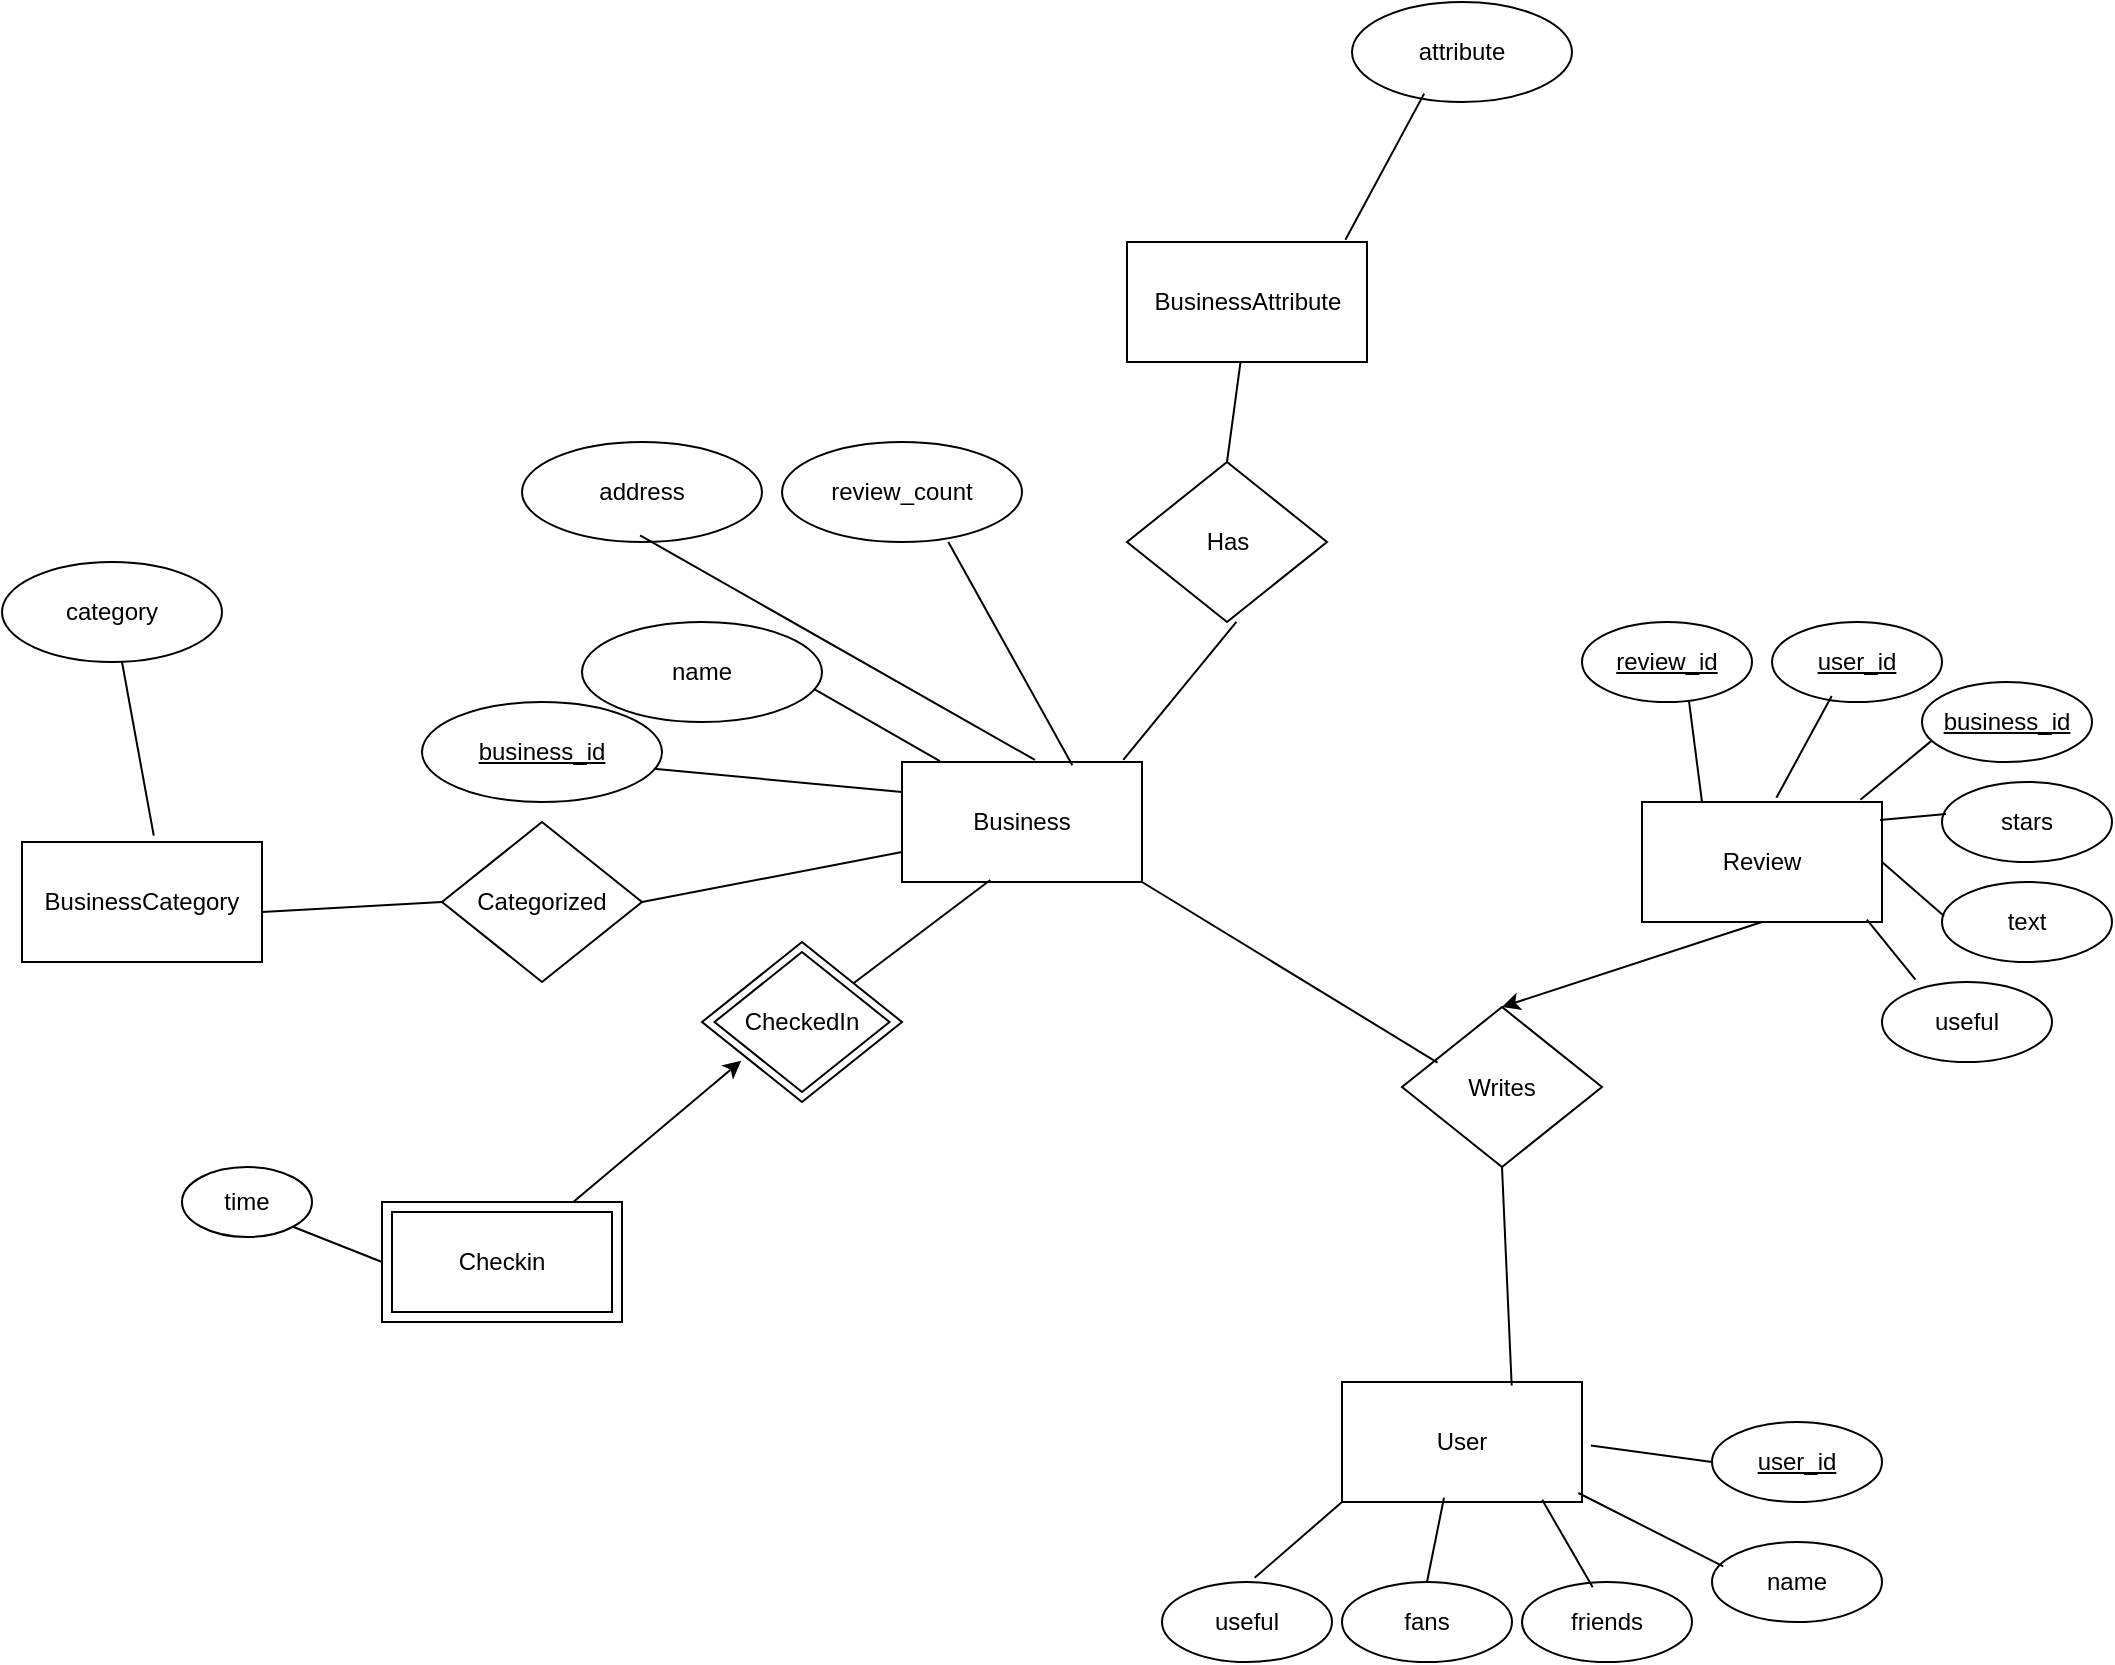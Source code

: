 <mxfile scale="1" border="0" version="24.0.4" type="device">
  <diagram id="R2lEEEUBdFMjLlhIrx00" name="Page-1">
    <mxGraphModel dx="2578" dy="2052" grid="1" gridSize="10" guides="1" tooltips="1" connect="1" arrows="1" fold="1" page="1" pageScale="1" pageWidth="850" pageHeight="1100" math="0" shadow="0" extFonts="Permanent Marker^https://fonts.googleapis.com/css?family=Permanent+Marker">
      <root>
        <mxCell id="0" />
        <mxCell id="1" parent="0" />
        <mxCell id="6Sz9yfkY1VkzW9vfDbKE-2" value="&lt;div&gt;Business&lt;/div&gt;" style="rounded=0;whiteSpace=wrap;html=1;" parent="1" vertex="1">
          <mxGeometry x="10" y="-40" width="120" height="60" as="geometry" />
        </mxCell>
        <mxCell id="6Sz9yfkY1VkzW9vfDbKE-3" value="Review" style="rounded=0;whiteSpace=wrap;html=1;" parent="1" vertex="1">
          <mxGeometry x="380" y="-20" width="120" height="60" as="geometry" />
        </mxCell>
        <mxCell id="6Sz9yfkY1VkzW9vfDbKE-4" value="User" style="rounded=0;whiteSpace=wrap;html=1;" parent="1" vertex="1">
          <mxGeometry x="230" y="270" width="120" height="60" as="geometry" />
        </mxCell>
        <mxCell id="6Sz9yfkY1VkzW9vfDbKE-5" value="&lt;div&gt;Checkin&lt;/div&gt;" style="rounded=0;whiteSpace=wrap;html=1;" parent="1" vertex="1">
          <mxGeometry x="-250" y="180" width="120" height="60" as="geometry" />
        </mxCell>
        <mxCell id="6Sz9yfkY1VkzW9vfDbKE-6" value="business_id" style="ellipse;whiteSpace=wrap;html=1;fontStyle=4" parent="1" vertex="1">
          <mxGeometry x="-230" y="-70" width="120" height="50" as="geometry" />
        </mxCell>
        <mxCell id="6Sz9yfkY1VkzW9vfDbKE-8" value="address" style="ellipse;whiteSpace=wrap;html=1;" parent="1" vertex="1">
          <mxGeometry x="-180" y="-200" width="120" height="50" as="geometry" />
        </mxCell>
        <mxCell id="6Sz9yfkY1VkzW9vfDbKE-14" value="review_count" style="ellipse;whiteSpace=wrap;html=1;" parent="1" vertex="1">
          <mxGeometry x="-50" y="-200" width="120" height="50" as="geometry" />
        </mxCell>
        <mxCell id="6Sz9yfkY1VkzW9vfDbKE-23" value="CheckedIn" style="rhombus;whiteSpace=wrap;html=1;" parent="1" vertex="1">
          <mxGeometry x="-90" y="50" width="100" height="80" as="geometry" />
        </mxCell>
        <mxCell id="6Sz9yfkY1VkzW9vfDbKE-27" value="Writes" style="rhombus;whiteSpace=wrap;html=1;" parent="1" vertex="1">
          <mxGeometry x="260" y="82.5" width="100" height="80" as="geometry" />
        </mxCell>
        <mxCell id="6Sz9yfkY1VkzW9vfDbKE-28" value="" style="endArrow=none;html=1;rounded=0;entryX=0.158;entryY=-0.007;entryDx=0;entryDy=0;exitX=0.966;exitY=0.668;exitDx=0;exitDy=0;exitPerimeter=0;entryPerimeter=0;" parent="1" target="6Sz9yfkY1VkzW9vfDbKE-2" edge="1" source="6Sz9yfkY1VkzW9vfDbKE-7">
          <mxGeometry width="50" height="50" relative="1" as="geometry">
            <mxPoint x="-110.0" y="-45" as="sourcePoint" />
            <mxPoint x="100" y="20" as="targetPoint" />
          </mxGeometry>
        </mxCell>
        <mxCell id="6Sz9yfkY1VkzW9vfDbKE-29" value="" style="endArrow=none;html=1;rounded=0;entryX=0;entryY=0.5;entryDx=0;entryDy=0;exitX=1;exitY=0.5;exitDx=0;exitDy=0;" parent="1" source="KcyRbhwUL3EpNNIwgFh8-1" edge="1">
          <mxGeometry width="50" height="50" relative="1" as="geometry">
            <mxPoint x="-100" y="15" as="sourcePoint" />
            <mxPoint x="10" y="5" as="targetPoint" />
          </mxGeometry>
        </mxCell>
        <mxCell id="6Sz9yfkY1VkzW9vfDbKE-32" value="" style="endArrow=none;html=1;rounded=0;entryX=0.71;entryY=0.028;entryDx=0;entryDy=0;exitX=0.693;exitY=0.999;exitDx=0;exitDy=0;entryPerimeter=0;exitPerimeter=0;" parent="1" source="6Sz9yfkY1VkzW9vfDbKE-14" target="6Sz9yfkY1VkzW9vfDbKE-2" edge="1">
          <mxGeometry width="50" height="50" relative="1" as="geometry">
            <mxPoint x="-30" y="-93" as="sourcePoint" />
            <mxPoint x="103" y="-57" as="targetPoint" />
          </mxGeometry>
        </mxCell>
        <mxCell id="6Sz9yfkY1VkzW9vfDbKE-33" value="" style="endArrow=none;html=1;rounded=0;entryX=0.554;entryY=-0.017;entryDx=0;entryDy=0;exitX=0.492;exitY=0.934;exitDx=0;exitDy=0;entryPerimeter=0;exitPerimeter=0;" parent="1" source="6Sz9yfkY1VkzW9vfDbKE-8" target="6Sz9yfkY1VkzW9vfDbKE-2" edge="1">
          <mxGeometry width="50" height="50" relative="1" as="geometry">
            <mxPoint x="-40" y="43.5" as="sourcePoint" />
            <mxPoint x="31" y="106.5" as="targetPoint" />
          </mxGeometry>
        </mxCell>
        <mxCell id="6Sz9yfkY1VkzW9vfDbKE-35" value="" style="endArrow=none;html=1;rounded=0;entryX=0.368;entryY=0.983;entryDx=0;entryDy=0;entryPerimeter=0;" parent="1" source="6Sz9yfkY1VkzW9vfDbKE-23" target="6Sz9yfkY1VkzW9vfDbKE-2" edge="1">
          <mxGeometry width="50" height="50" relative="1" as="geometry">
            <mxPoint x="120" y="190" as="sourcePoint" />
            <mxPoint x="170" y="140" as="targetPoint" />
          </mxGeometry>
        </mxCell>
        <mxCell id="6Sz9yfkY1VkzW9vfDbKE-36" value="" style="endArrow=classic;html=1;rounded=0;entryX=0.196;entryY=0.742;entryDx=0;entryDy=0;entryPerimeter=0;" parent="1" source="6Sz9yfkY1VkzW9vfDbKE-5" target="6Sz9yfkY1VkzW9vfDbKE-23" edge="1">
          <mxGeometry width="50" height="50" relative="1" as="geometry">
            <mxPoint x="90" y="190" as="sourcePoint" />
            <mxPoint x="140" y="140" as="targetPoint" />
          </mxGeometry>
        </mxCell>
        <mxCell id="6Sz9yfkY1VkzW9vfDbKE-38" value="" style="rounded=0;whiteSpace=wrap;html=1;fillColor=none;" parent="1" vertex="1">
          <mxGeometry x="-245" y="185" width="110" height="50" as="geometry" />
        </mxCell>
        <mxCell id="6Sz9yfkY1VkzW9vfDbKE-39" value="" style="rhombus;whiteSpace=wrap;html=1;fillColor=none;" parent="1" vertex="1">
          <mxGeometry x="-83.75" y="55" width="87.5" height="70" as="geometry" />
        </mxCell>
        <mxCell id="6Sz9yfkY1VkzW9vfDbKE-41" value="time" style="ellipse;whiteSpace=wrap;html=1;" parent="1" vertex="1">
          <mxGeometry x="-350" y="162.5" width="65" height="35" as="geometry" />
        </mxCell>
        <mxCell id="6Sz9yfkY1VkzW9vfDbKE-42" value="" style="endArrow=none;html=1;rounded=0;exitX=1;exitY=1;exitDx=0;exitDy=0;entryX=0;entryY=0.5;entryDx=0;entryDy=0;" parent="1" source="6Sz9yfkY1VkzW9vfDbKE-41" target="6Sz9yfkY1VkzW9vfDbKE-5" edge="1">
          <mxGeometry width="50" height="50" relative="1" as="geometry">
            <mxPoint x="-200" y="230" as="sourcePoint" />
            <mxPoint x="-150" y="180" as="targetPoint" />
          </mxGeometry>
        </mxCell>
        <mxCell id="6Sz9yfkY1VkzW9vfDbKE-45" value="" style="endArrow=classic;html=1;rounded=0;exitX=0.5;exitY=1;exitDx=0;exitDy=0;entryX=0.5;entryY=0;entryDx=0;entryDy=0;" parent="1" source="6Sz9yfkY1VkzW9vfDbKE-3" target="6Sz9yfkY1VkzW9vfDbKE-27" edge="1">
          <mxGeometry width="50" height="50" relative="1" as="geometry">
            <mxPoint x="250" y="130" as="sourcePoint" />
            <mxPoint x="300" y="80" as="targetPoint" />
          </mxGeometry>
        </mxCell>
        <mxCell id="6Sz9yfkY1VkzW9vfDbKE-46" value="" style="endArrow=none;html=1;rounded=0;exitX=0.707;exitY=0.029;exitDx=0;exitDy=0;exitPerimeter=0;entryX=0.5;entryY=1;entryDx=0;entryDy=0;" parent="1" source="6Sz9yfkY1VkzW9vfDbKE-4" target="6Sz9yfkY1VkzW9vfDbKE-27" edge="1">
          <mxGeometry width="50" height="50" relative="1" as="geometry">
            <mxPoint x="250" y="130" as="sourcePoint" />
            <mxPoint x="300" y="80" as="targetPoint" />
          </mxGeometry>
        </mxCell>
        <mxCell id="6Sz9yfkY1VkzW9vfDbKE-49" value="" style="endArrow=none;html=1;rounded=0;entryX=1;entryY=1;entryDx=0;entryDy=0;exitX=0.156;exitY=0.337;exitDx=0;exitDy=0;exitPerimeter=0;" parent="1" target="6Sz9yfkY1VkzW9vfDbKE-2" edge="1">
          <mxGeometry width="50" height="50" relative="1" as="geometry">
            <mxPoint x="277.755" y="110.275" as="sourcePoint" />
            <mxPoint x="360" y="80" as="targetPoint" />
          </mxGeometry>
        </mxCell>
        <mxCell id="6Sz9yfkY1VkzW9vfDbKE-50" value="review_id" style="ellipse;whiteSpace=wrap;html=1;fontStyle=4" parent="1" vertex="1">
          <mxGeometry x="350" y="-110" width="85" height="40" as="geometry" />
        </mxCell>
        <mxCell id="6Sz9yfkY1VkzW9vfDbKE-52" value="business_id" style="ellipse;whiteSpace=wrap;html=1;fontStyle=4" parent="1" vertex="1">
          <mxGeometry x="520" y="-80" width="85" height="40" as="geometry" />
        </mxCell>
        <mxCell id="6Sz9yfkY1VkzW9vfDbKE-53" value="user_id" style="ellipse;whiteSpace=wrap;html=1;fontStyle=4" parent="1" vertex="1">
          <mxGeometry x="445" y="-110" width="85" height="40" as="geometry" />
        </mxCell>
        <mxCell id="6Sz9yfkY1VkzW9vfDbKE-54" value="stars" style="ellipse;whiteSpace=wrap;html=1;" parent="1" vertex="1">
          <mxGeometry x="530" y="-30" width="85" height="40" as="geometry" />
        </mxCell>
        <mxCell id="6Sz9yfkY1VkzW9vfDbKE-55" value="text" style="ellipse;whiteSpace=wrap;html=1;" parent="1" vertex="1">
          <mxGeometry x="530" y="20" width="85" height="40" as="geometry" />
        </mxCell>
        <mxCell id="6Sz9yfkY1VkzW9vfDbKE-57" value="user_id" style="ellipse;whiteSpace=wrap;html=1;fontStyle=4" parent="1" vertex="1">
          <mxGeometry x="415" y="290" width="85" height="40" as="geometry" />
        </mxCell>
        <mxCell id="6Sz9yfkY1VkzW9vfDbKE-58" value="name" style="ellipse;whiteSpace=wrap;html=1;" parent="1" vertex="1">
          <mxGeometry x="415" y="350" width="85" height="40" as="geometry" />
        </mxCell>
        <mxCell id="6Sz9yfkY1VkzW9vfDbKE-59" value="friends" style="ellipse;whiteSpace=wrap;html=1;" parent="1" vertex="1">
          <mxGeometry x="320" y="370" width="85" height="40" as="geometry" />
        </mxCell>
        <mxCell id="6Sz9yfkY1VkzW9vfDbKE-60" value="fans" style="ellipse;whiteSpace=wrap;html=1;" parent="1" vertex="1">
          <mxGeometry x="230" y="370" width="85" height="40" as="geometry" />
        </mxCell>
        <mxCell id="6Sz9yfkY1VkzW9vfDbKE-61" value="useful" style="ellipse;whiteSpace=wrap;html=1;" parent="1" vertex="1">
          <mxGeometry x="140" y="370" width="85" height="40" as="geometry" />
        </mxCell>
        <mxCell id="6Sz9yfkY1VkzW9vfDbKE-62" value="useful" style="ellipse;whiteSpace=wrap;html=1;" parent="1" vertex="1">
          <mxGeometry x="500" y="70" width="85" height="40" as="geometry" />
        </mxCell>
        <mxCell id="6Sz9yfkY1VkzW9vfDbKE-63" value="" style="endArrow=none;html=1;rounded=0;entryX=0;entryY=0.5;entryDx=0;entryDy=0;exitX=1.037;exitY=0.529;exitDx=0;exitDy=0;exitPerimeter=0;" parent="1" source="6Sz9yfkY1VkzW9vfDbKE-4" target="6Sz9yfkY1VkzW9vfDbKE-57" edge="1">
          <mxGeometry width="50" height="50" relative="1" as="geometry">
            <mxPoint x="310" y="220" as="sourcePoint" />
            <mxPoint x="360" y="170" as="targetPoint" />
          </mxGeometry>
        </mxCell>
        <mxCell id="6Sz9yfkY1VkzW9vfDbKE-64" value="" style="endArrow=none;html=1;rounded=0;entryX=0.066;entryY=0.305;entryDx=0;entryDy=0;exitX=0.985;exitY=0.925;exitDx=0;exitDy=0;exitPerimeter=0;entryPerimeter=0;" parent="1" source="6Sz9yfkY1VkzW9vfDbKE-4" target="6Sz9yfkY1VkzW9vfDbKE-58" edge="1">
          <mxGeometry width="50" height="50" relative="1" as="geometry">
            <mxPoint x="364" y="312" as="sourcePoint" />
            <mxPoint x="425" y="320" as="targetPoint" />
          </mxGeometry>
        </mxCell>
        <mxCell id="6Sz9yfkY1VkzW9vfDbKE-65" value="" style="endArrow=none;html=1;rounded=0;entryX=0.416;entryY=0.067;entryDx=0;entryDy=0;exitX=0.834;exitY=0.981;exitDx=0;exitDy=0;exitPerimeter=0;entryPerimeter=0;" parent="1" source="6Sz9yfkY1VkzW9vfDbKE-4" target="6Sz9yfkY1VkzW9vfDbKE-59" edge="1">
          <mxGeometry width="50" height="50" relative="1" as="geometry">
            <mxPoint x="358" y="335" as="sourcePoint" />
            <mxPoint x="431" y="372" as="targetPoint" />
          </mxGeometry>
        </mxCell>
        <mxCell id="6Sz9yfkY1VkzW9vfDbKE-66" value="" style="endArrow=none;html=1;rounded=0;entryX=0.5;entryY=0;entryDx=0;entryDy=0;exitX=0.425;exitY=0.965;exitDx=0;exitDy=0;exitPerimeter=0;" parent="1" source="6Sz9yfkY1VkzW9vfDbKE-4" target="6Sz9yfkY1VkzW9vfDbKE-60" edge="1">
          <mxGeometry width="50" height="50" relative="1" as="geometry">
            <mxPoint x="340" y="339" as="sourcePoint" />
            <mxPoint x="365" y="383" as="targetPoint" />
          </mxGeometry>
        </mxCell>
        <mxCell id="6Sz9yfkY1VkzW9vfDbKE-67" value="" style="endArrow=none;html=1;rounded=0;entryX=0.545;entryY=-0.052;entryDx=0;entryDy=0;exitX=0;exitY=1;exitDx=0;exitDy=0;entryPerimeter=0;" parent="1" source="6Sz9yfkY1VkzW9vfDbKE-4" target="6Sz9yfkY1VkzW9vfDbKE-61" edge="1">
          <mxGeometry width="50" height="50" relative="1" as="geometry">
            <mxPoint x="198" y="330" as="sourcePoint" />
            <mxPoint x="190" y="372" as="targetPoint" />
          </mxGeometry>
        </mxCell>
        <mxCell id="6Sz9yfkY1VkzW9vfDbKE-68" value="" style="endArrow=none;html=1;rounded=0;entryX=0.629;entryY=0.983;entryDx=0;entryDy=0;entryPerimeter=0;exitX=0.25;exitY=0;exitDx=0;exitDy=0;" parent="1" source="6Sz9yfkY1VkzW9vfDbKE-3" target="6Sz9yfkY1VkzW9vfDbKE-50" edge="1">
          <mxGeometry width="50" height="50" relative="1" as="geometry">
            <mxPoint x="310" y="110" as="sourcePoint" />
            <mxPoint x="360" y="60" as="targetPoint" />
          </mxGeometry>
        </mxCell>
        <mxCell id="6Sz9yfkY1VkzW9vfDbKE-69" value="" style="endArrow=none;html=1;rounded=0;entryX=0.351;entryY=0.924;entryDx=0;entryDy=0;entryPerimeter=0;exitX=0.56;exitY=-0.035;exitDx=0;exitDy=0;exitPerimeter=0;" parent="1" source="6Sz9yfkY1VkzW9vfDbKE-3" target="6Sz9yfkY1VkzW9vfDbKE-53" edge="1">
          <mxGeometry width="50" height="50" relative="1" as="geometry">
            <mxPoint x="420" y="-10" as="sourcePoint" />
            <mxPoint x="413" y="-61" as="targetPoint" />
          </mxGeometry>
        </mxCell>
        <mxCell id="6Sz9yfkY1VkzW9vfDbKE-70" value="" style="endArrow=none;html=1;rounded=0;entryX=0.057;entryY=0.733;entryDx=0;entryDy=0;entryPerimeter=0;exitX=0.91;exitY=-0.019;exitDx=0;exitDy=0;exitPerimeter=0;" parent="1" source="6Sz9yfkY1VkzW9vfDbKE-3" target="6Sz9yfkY1VkzW9vfDbKE-52" edge="1">
          <mxGeometry width="50" height="50" relative="1" as="geometry">
            <mxPoint x="457" y="-12" as="sourcePoint" />
            <mxPoint x="485" y="-63" as="targetPoint" />
          </mxGeometry>
        </mxCell>
        <mxCell id="6Sz9yfkY1VkzW9vfDbKE-71" value="" style="endArrow=none;html=1;rounded=0;entryX=0.024;entryY=0.4;entryDx=0;entryDy=0;entryPerimeter=0;exitX=0.91;exitY=-0.019;exitDx=0;exitDy=0;exitPerimeter=0;" parent="1" target="6Sz9yfkY1VkzW9vfDbKE-54" edge="1">
          <mxGeometry width="50" height="50" relative="1" as="geometry">
            <mxPoint x="499" y="-11" as="sourcePoint" />
            <mxPoint x="535" y="-41" as="targetPoint" />
          </mxGeometry>
        </mxCell>
        <mxCell id="6Sz9yfkY1VkzW9vfDbKE-72" value="" style="endArrow=none;html=1;rounded=0;entryX=0.012;entryY=0.424;entryDx=0;entryDy=0;entryPerimeter=0;exitX=1;exitY=0.5;exitDx=0;exitDy=0;" parent="1" source="6Sz9yfkY1VkzW9vfDbKE-3" target="6Sz9yfkY1VkzW9vfDbKE-55" edge="1">
          <mxGeometry width="50" height="50" relative="1" as="geometry">
            <mxPoint x="509" y="-1" as="sourcePoint" />
            <mxPoint x="542" y="-4" as="targetPoint" />
          </mxGeometry>
        </mxCell>
        <mxCell id="6Sz9yfkY1VkzW9vfDbKE-73" value="" style="endArrow=none;html=1;rounded=0;entryX=0.197;entryY=-0.029;entryDx=0;entryDy=0;entryPerimeter=0;exitX=0.937;exitY=0.981;exitDx=0;exitDy=0;exitPerimeter=0;" parent="1" source="6Sz9yfkY1VkzW9vfDbKE-3" target="6Sz9yfkY1VkzW9vfDbKE-62" edge="1">
          <mxGeometry width="50" height="50" relative="1" as="geometry">
            <mxPoint x="510" y="20" as="sourcePoint" />
            <mxPoint x="541" y="47" as="targetPoint" />
          </mxGeometry>
        </mxCell>
        <mxCell id="KcyRbhwUL3EpNNIwgFh8-1" value="Categorized" style="rhombus;whiteSpace=wrap;html=1;" vertex="1" parent="1">
          <mxGeometry x="-220" y="-10" width="100" height="80" as="geometry" />
        </mxCell>
        <mxCell id="KcyRbhwUL3EpNNIwgFh8-2" value="" style="endArrow=none;html=1;rounded=0;entryX=0;entryY=0.25;entryDx=0;entryDy=0;exitX=0.966;exitY=0.668;exitDx=0;exitDy=0;exitPerimeter=0;" edge="1" parent="1" source="6Sz9yfkY1VkzW9vfDbKE-6" target="6Sz9yfkY1VkzW9vfDbKE-2">
          <mxGeometry width="50" height="50" relative="1" as="geometry">
            <mxPoint x="-124" y="-87" as="sourcePoint" />
            <mxPoint x="10" y="-10" as="targetPoint" />
          </mxGeometry>
        </mxCell>
        <mxCell id="6Sz9yfkY1VkzW9vfDbKE-7" value="name" style="ellipse;whiteSpace=wrap;html=1;" parent="1" vertex="1">
          <mxGeometry x="-150" y="-110" width="120" height="50" as="geometry" />
        </mxCell>
        <mxCell id="KcyRbhwUL3EpNNIwgFh8-4" value="Has" style="rhombus;whiteSpace=wrap;html=1;" vertex="1" parent="1">
          <mxGeometry x="122.5" y="-190" width="100" height="80" as="geometry" />
        </mxCell>
        <mxCell id="KcyRbhwUL3EpNNIwgFh8-5" value="" style="endArrow=none;html=1;rounded=0;entryX=0.547;entryY=0.999;entryDx=0;entryDy=0;entryPerimeter=0;exitX=0.922;exitY=-0.018;exitDx=0;exitDy=0;exitPerimeter=0;" edge="1" parent="1" source="6Sz9yfkY1VkzW9vfDbKE-2" target="KcyRbhwUL3EpNNIwgFh8-4">
          <mxGeometry width="50" height="50" relative="1" as="geometry">
            <mxPoint x="-60" y="20" as="sourcePoint" />
            <mxPoint x="-10" y="-30" as="targetPoint" />
          </mxGeometry>
        </mxCell>
        <mxCell id="KcyRbhwUL3EpNNIwgFh8-6" value="" style="endArrow=none;html=1;rounded=0;exitX=0.5;exitY=0;exitDx=0;exitDy=0;" edge="1" parent="1" source="KcyRbhwUL3EpNNIwgFh8-4">
          <mxGeometry width="50" height="50" relative="1" as="geometry">
            <mxPoint x="131" y="-31" as="sourcePoint" />
            <mxPoint x="179.264" y="-240.036" as="targetPoint" />
          </mxGeometry>
        </mxCell>
        <mxCell id="KcyRbhwUL3EpNNIwgFh8-7" value="BusinessAttribute" style="rounded=0;whiteSpace=wrap;html=1;" vertex="1" parent="1">
          <mxGeometry x="122.5" y="-300" width="120" height="60" as="geometry" />
        </mxCell>
        <mxCell id="KcyRbhwUL3EpNNIwgFh8-8" value="BusinessCategory" style="rounded=0;whiteSpace=wrap;html=1;" vertex="1" parent="1">
          <mxGeometry x="-430" width="120" height="60" as="geometry" />
        </mxCell>
        <mxCell id="KcyRbhwUL3EpNNIwgFh8-9" value="" style="endArrow=none;html=1;rounded=0;entryX=0;entryY=0.5;entryDx=0;entryDy=0;exitX=1;exitY=0.5;exitDx=0;exitDy=0;" edge="1" parent="1" target="KcyRbhwUL3EpNNIwgFh8-1">
          <mxGeometry width="50" height="50" relative="1" as="geometry">
            <mxPoint x="-310" y="35" as="sourcePoint" />
            <mxPoint x="-180" y="10" as="targetPoint" />
          </mxGeometry>
        </mxCell>
        <mxCell id="KcyRbhwUL3EpNNIwgFh8-11" value="" style="endArrow=none;html=1;rounded=0;exitX=0.549;exitY=-0.053;exitDx=0;exitDy=0;exitPerimeter=0;" edge="1" parent="1" source="KcyRbhwUL3EpNNIwgFh8-8">
          <mxGeometry width="50" height="50" relative="1" as="geometry">
            <mxPoint x="-290" y="-130" as="sourcePoint" />
            <mxPoint x="-380" y="-90" as="targetPoint" />
          </mxGeometry>
        </mxCell>
        <mxCell id="KcyRbhwUL3EpNNIwgFh8-12" value="category" style="ellipse;whiteSpace=wrap;html=1;" vertex="1" parent="1">
          <mxGeometry x="-440" y="-140" width="110" height="50" as="geometry" />
        </mxCell>
        <mxCell id="KcyRbhwUL3EpNNIwgFh8-13" value="attribute" style="ellipse;whiteSpace=wrap;html=1;" vertex="1" parent="1">
          <mxGeometry x="235" y="-420" width="110" height="50" as="geometry" />
        </mxCell>
        <mxCell id="KcyRbhwUL3EpNNIwgFh8-14" value="" style="endArrow=none;html=1;rounded=0;entryX=0.328;entryY=0.916;entryDx=0;entryDy=0;entryPerimeter=0;exitX=0.91;exitY=-0.018;exitDx=0;exitDy=0;exitPerimeter=0;" edge="1" parent="1" source="KcyRbhwUL3EpNNIwgFh8-7" target="KcyRbhwUL3EpNNIwgFh8-13">
          <mxGeometry width="50" height="50" relative="1" as="geometry">
            <mxPoint x="150" y="-230" as="sourcePoint" />
            <mxPoint x="200" y="-280" as="targetPoint" />
          </mxGeometry>
        </mxCell>
      </root>
    </mxGraphModel>
  </diagram>
</mxfile>
